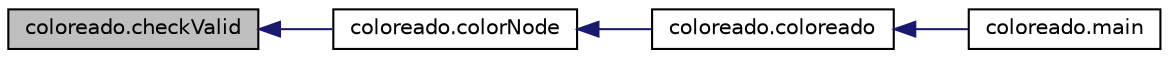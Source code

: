 digraph G
{
  edge [fontname="Helvetica",fontsize="10",labelfontname="Helvetica",labelfontsize="10"];
  node [fontname="Helvetica",fontsize="10",shape=record];
  rankdir="LR";
  Node1 [label="coloreado.checkValid",height=0.2,width=0.4,color="black", fillcolor="grey75", style="filled" fontcolor="black"];
  Node1 -> Node2 [dir="back",color="midnightblue",fontsize="10",style="solid",fontname="Helvetica"];
  Node2 [label="coloreado.colorNode",height=0.2,width=0.4,color="black", fillcolor="white", style="filled",URL="$d5/d4c/classcoloreado.html#a7117ad010bc6cb9b592d00cbbd8b8977"];
  Node2 -> Node3 [dir="back",color="midnightblue",fontsize="10",style="solid",fontname="Helvetica"];
  Node3 [label="coloreado.coloreado",height=0.2,width=0.4,color="black", fillcolor="white", style="filled",URL="$d5/d4c/classcoloreado.html#af63698cc2cfe6b813473199221baeeec"];
  Node3 -> Node4 [dir="back",color="midnightblue",fontsize="10",style="solid",fontname="Helvetica"];
  Node4 [label="coloreado.main",height=0.2,width=0.4,color="black", fillcolor="white", style="filled",URL="$d5/d4c/classcoloreado.html#a3faec805903e83d479bac047451e52c4"];
}
